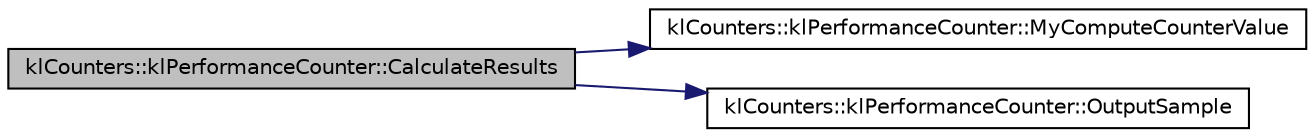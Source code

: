 digraph G
{
  edge [fontname="Helvetica",fontsize="10",labelfontname="Helvetica",labelfontsize="10"];
  node [fontname="Helvetica",fontsize="10",shape=record];
  rankdir=LR;
  Node1 [label="klCounters::klPerformanceCounter::CalculateResults",height=0.2,width=0.4,color="black", fillcolor="grey75", style="filled" fontcolor="black"];
  Node1 -> Node2 [color="midnightblue",fontsize="10",style="solid",fontname="Helvetica"];
  Node2 [label="klCounters::klPerformanceCounter::MyComputeCounterValue",height=0.2,width=0.4,color="black", fillcolor="white", style="filled",URL="$classkl_counters_1_1kl_performance_counter.html#a2f1f2b8129da1963e876cce94745b2ac"];
  Node1 -> Node3 [color="midnightblue",fontsize="10",style="solid",fontname="Helvetica"];
  Node3 [label="klCounters::klPerformanceCounter::OutputSample",height=0.2,width=0.4,color="black", fillcolor="white", style="filled",URL="$classkl_counters_1_1kl_performance_counter.html#af1568682e174dba63fe71ef87a3127ff"];
}
